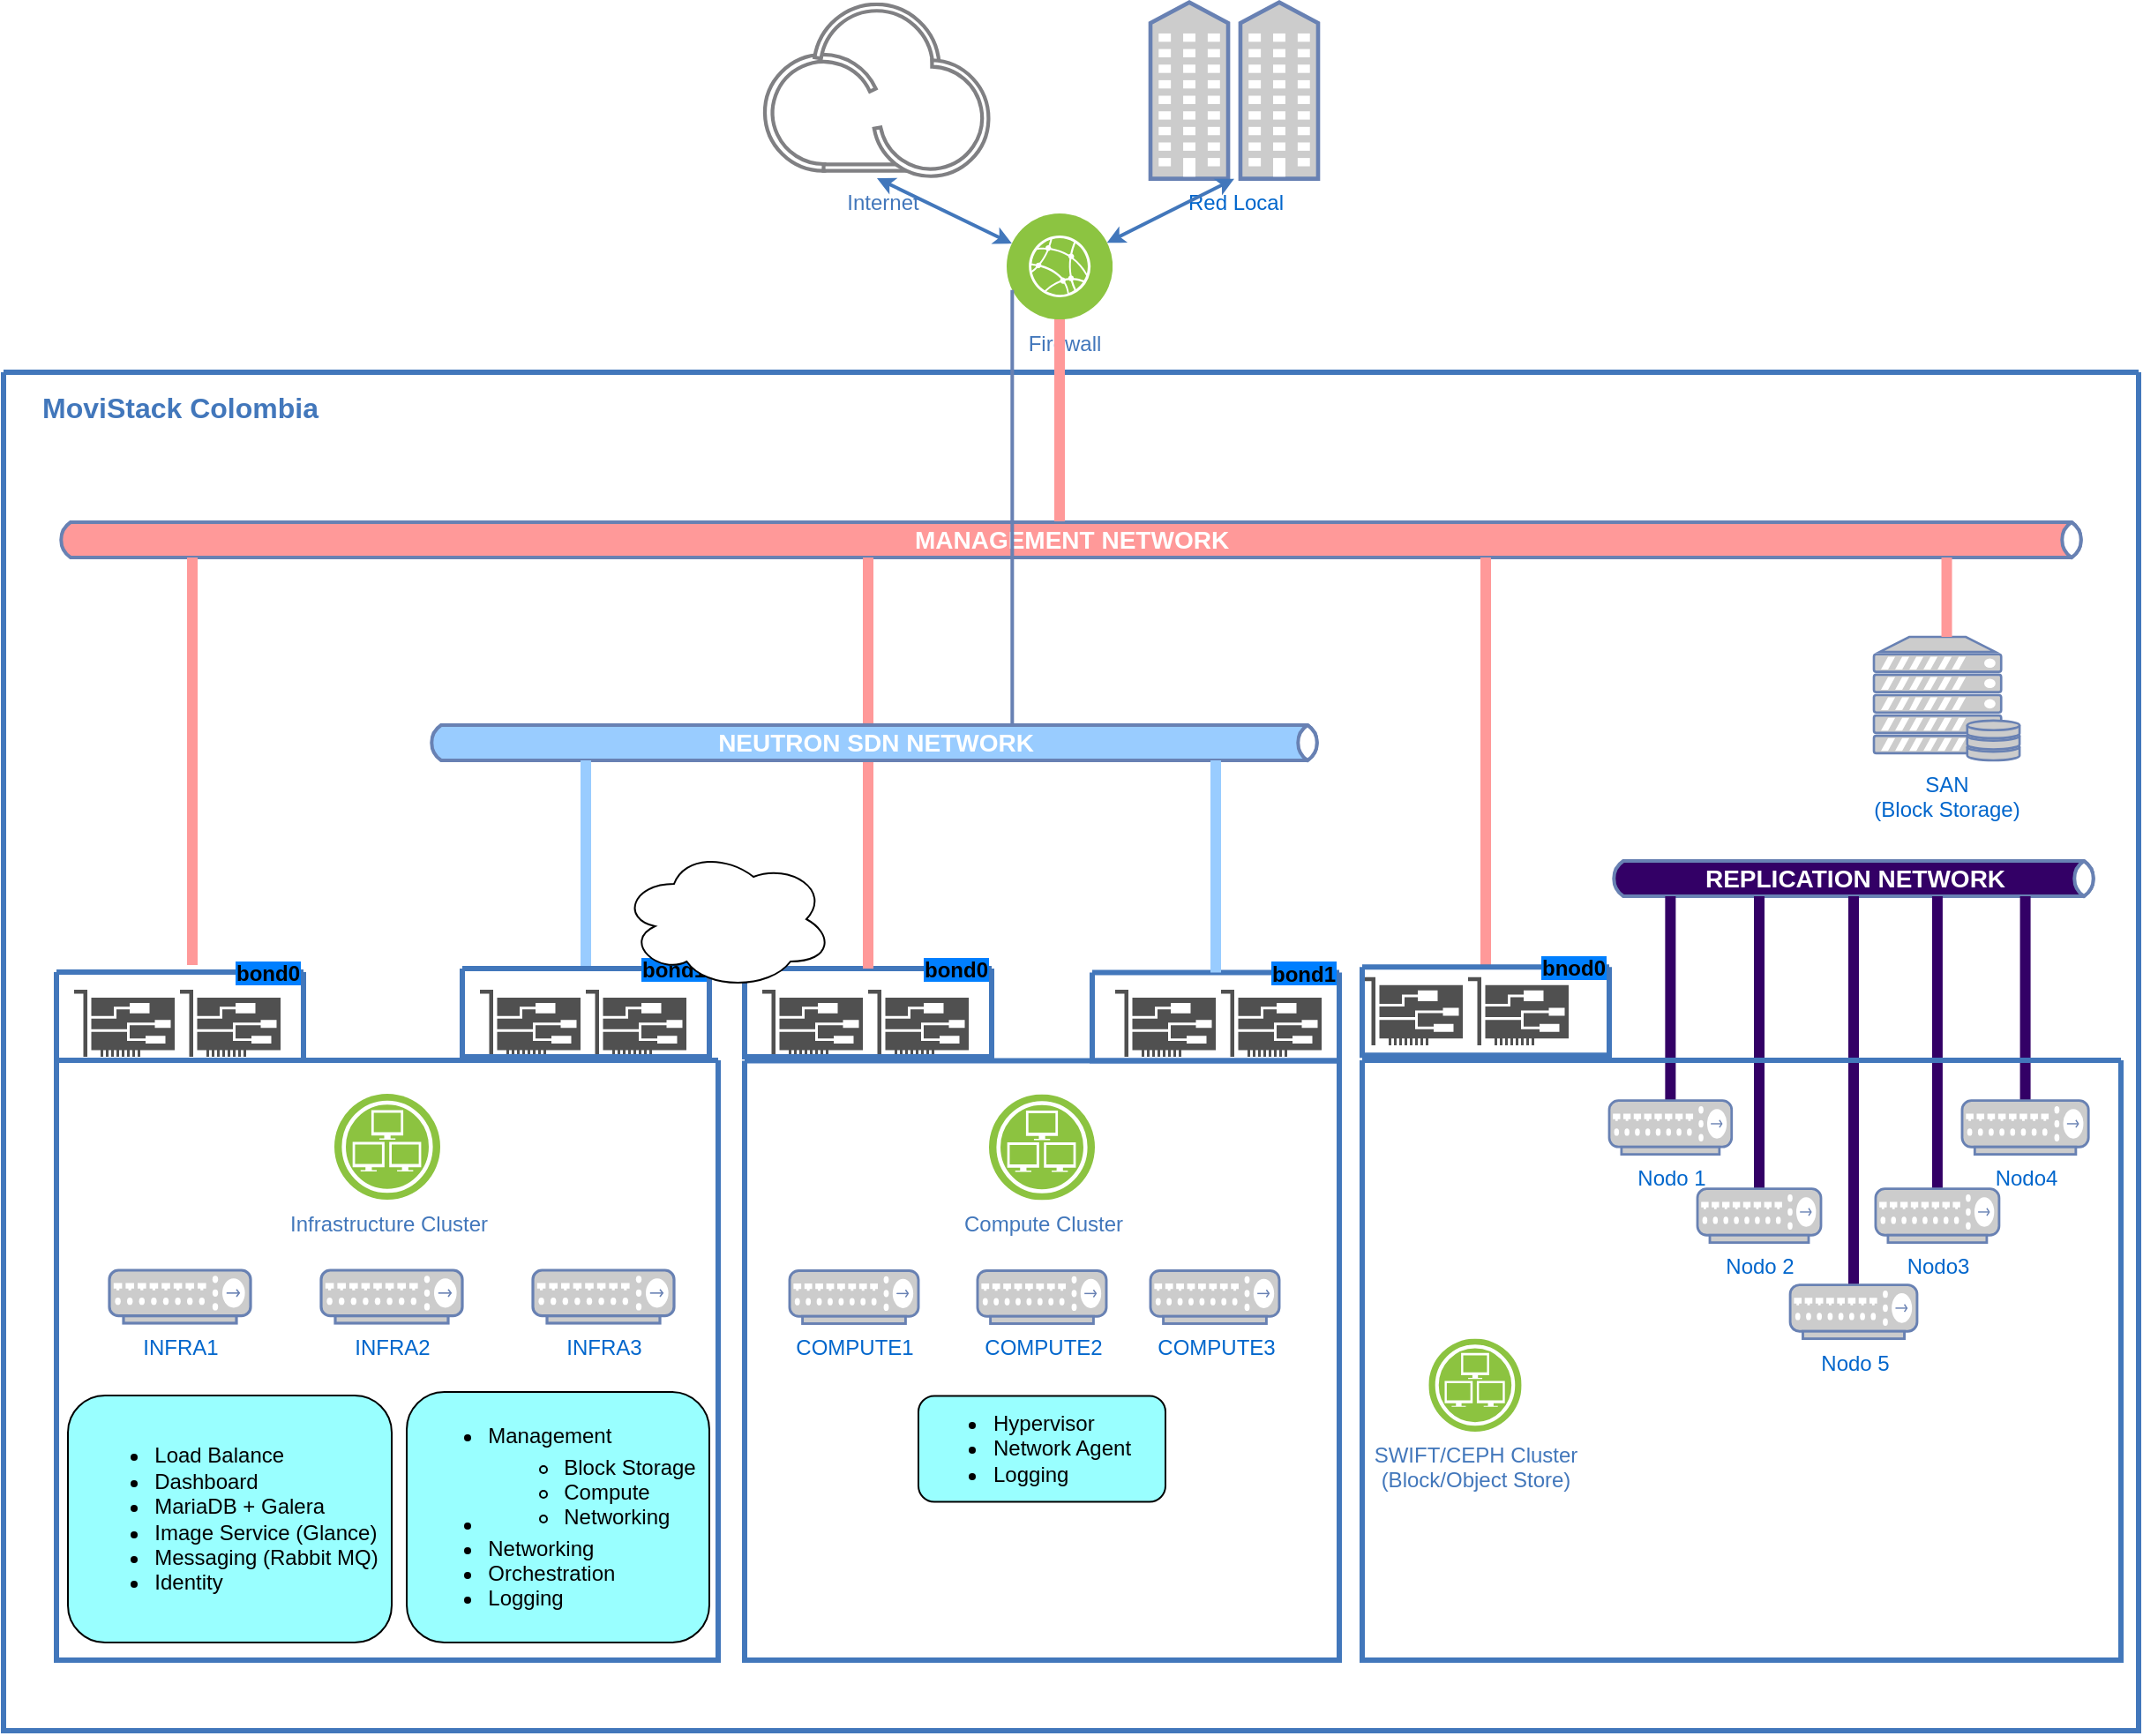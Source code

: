 <mxfile version="13.9.2" type="github">
  <diagram id="2f404044-711c-603c-8f00-f6bb4c023d3c" name="Page-1">
    <mxGraphModel dx="2593" dy="2683" grid="1" gridSize="10" guides="1" tooltips="1" connect="1" arrows="1" fold="1" page="1" pageScale="1" pageWidth="827" pageHeight="1169" background="#ffffff" math="0" shadow="0">
      <root>
        <mxCell id="0" />
        <mxCell id="1" parent="0" />
        <mxCell id="63" value="d" style="swimlane;shadow=0;strokeColor=#4277BB;fillColor=#ffffff;fontColor=none;align=right;startSize=0;collapsible=0;noLabel=1;strokeWidth=3;" parent="1" vertex="1">
          <mxGeometry x="-30" y="-780" width="1210" height="770" as="geometry" />
        </mxCell>
        <mxCell id="107" value="&lt;div&gt;MoviStack Colombia&lt;br&gt;&lt;/div&gt;" style="text;html=1;align=left;verticalAlign=middle;fontColor=#4277BB;shadow=0;dashed=0;strokeColor=none;fillColor=none;labelBackgroundColor=none;fontStyle=1;fontSize=16;spacingLeft=5;" parent="63" vertex="1">
          <mxGeometry x="15" y="10" width="150" height="20" as="geometry" />
        </mxCell>
        <mxCell id="185" style="edgeStyle=orthogonalEdgeStyle;rounded=0;html=1;exitX=0.75;exitY=0;entryX=0.75;entryY=0;labelBackgroundColor=#ffffff;startArrow=classic;startFill=1;startSize=4;endSize=4;jettySize=auto;orthogonalLoop=1;strokeColor=#EDC11C;strokeWidth=2;fontSize=12;fontColor=#4277BB;" parent="63" edge="1">
          <mxGeometry relative="1" as="geometry">
            <mxPoint x="88.416" y="193.167" as="sourcePoint" />
            <mxPoint x="88.416" y="193.167" as="targetPoint" />
          </mxGeometry>
        </mxCell>
        <mxCell id="174" value="" style="swimlane;shadow=0;labelBackgroundColor=#007FFF;strokeColor=#4277BB;fillColor=none;gradientColor=none;fontColor=#000000;align=right;collapsible=0;startSize=0;strokeWidth=3;" parent="63" vertex="1">
          <mxGeometry x="30" y="390" width="375" height="340" as="geometry" />
        </mxCell>
        <mxCell id="176" value="Infrastructure Cluster" style="aspect=fixed;perimeter=ellipsePerimeter;html=1;align=center;shadow=0;dashed=0;image;image=img/lib/ibm/infrastructure/infrastructure_services.svg;labelBackgroundColor=none;strokeColor=#4277BB;strokeWidth=2;fillColor=none;gradientColor=none;fontSize=12;fontColor=#4277BB;" parent="174" vertex="1">
          <mxGeometry x="157.5" y="19" width="60" height="60" as="geometry" />
        </mxCell>
        <mxCell id="r0c3RGa3e9_HJlfcR4p_-209" value="INFRA1" style="fontColor=#0066CC;verticalAlign=top;verticalLabelPosition=bottom;labelPosition=center;align=center;html=1;outlineConnect=0;fillColor=#CCCCCC;strokeColor=#6881B3;gradientColor=none;gradientDirection=north;strokeWidth=2;shape=mxgraph.networks.hub;" parent="174" vertex="1">
          <mxGeometry x="30" y="119" width="80" height="30" as="geometry" />
        </mxCell>
        <mxCell id="r0c3RGa3e9_HJlfcR4p_-224" value="INFRA3" style="fontColor=#0066CC;verticalAlign=top;verticalLabelPosition=bottom;labelPosition=center;align=center;html=1;outlineConnect=0;fillColor=#CCCCCC;strokeColor=#6881B3;gradientColor=none;gradientDirection=north;strokeWidth=2;shape=mxgraph.networks.hub;" parent="174" vertex="1">
          <mxGeometry x="270" y="119" width="80" height="30" as="geometry" />
        </mxCell>
        <mxCell id="r0c3RGa3e9_HJlfcR4p_-223" value="INFRA2" style="fontColor=#0066CC;verticalAlign=top;verticalLabelPosition=bottom;labelPosition=center;align=center;html=1;outlineConnect=0;fillColor=#CCCCCC;strokeColor=#6881B3;gradientColor=none;gradientDirection=north;strokeWidth=2;shape=mxgraph.networks.hub;" parent="174" vertex="1">
          <mxGeometry x="150" y="119" width="80" height="30" as="geometry" />
        </mxCell>
        <mxCell id="TJGVynn4FpxAebqBIFAy-223" value="&lt;div align=&quot;left&quot;&gt;&lt;ul&gt;&lt;li&gt;Load Balance&lt;/li&gt;&lt;li&gt;Dashboard&lt;/li&gt;&lt;li&gt;MariaDB + Galera&lt;/li&gt;&lt;li&gt;Image Service (Glance)&lt;/li&gt;&lt;li&gt;Messaging (Rabbit MQ)&lt;/li&gt;&lt;li&gt;Identity &lt;/li&gt;&lt;/ul&gt;&lt;/div&gt;" style="shape=ext;rounded=1;html=1;whiteSpace=wrap;fillColor=#99FFFF;" parent="174" vertex="1">
          <mxGeometry x="6.5" y="190" width="183.5" height="140" as="geometry" />
        </mxCell>
        <mxCell id="TJGVynn4FpxAebqBIFAy-224" value="&lt;div align=&quot;left&quot;&gt;&lt;ul&gt;&lt;li&gt;Management&lt;/li&gt;&lt;li&gt;&lt;table&gt;&lt;tbody&gt;&lt;tr&gt;&lt;td&gt;&lt;ul&gt;&lt;li&gt;Block Storage&lt;/li&gt;&lt;li&gt;Compute&lt;/li&gt;&lt;li&gt;Networking&lt;/li&gt;&lt;/ul&gt;&lt;/td&gt;&lt;/tr&gt;&lt;/tbody&gt;&lt;/table&gt;&lt;/li&gt;&lt;li&gt;Networking&lt;/li&gt;&lt;li&gt;Orchestration&lt;/li&gt;&lt;li&gt;Logging&lt;/li&gt;&lt;/ul&gt;&lt;/div&gt;" style="shape=ext;rounded=1;html=1;whiteSpace=wrap;fillColor=#99FFFF;" parent="174" vertex="1">
          <mxGeometry x="198.5" y="188" width="171.5" height="142" as="geometry" />
        </mxCell>
        <mxCell id="TJGVynn4FpxAebqBIFAy-228" value="" style="group" parent="63" vertex="1" connectable="0">
          <mxGeometry x="430" y="330" width="337" height="400" as="geometry" />
        </mxCell>
        <mxCell id="TJGVynn4FpxAebqBIFAy-194" value="" style="swimlane;shadow=0;labelBackgroundColor=#007FFF;strokeColor=#4277BB;fillColor=none;gradientColor=none;fontColor=#000000;align=right;collapsible=0;startSize=0;strokeWidth=3;" parent="TJGVynn4FpxAebqBIFAy-228" vertex="1">
          <mxGeometry x="-10" y="60.25" width="337" height="339.75" as="geometry" />
        </mxCell>
        <mxCell id="TJGVynn4FpxAebqBIFAy-195" value="Compute Cluster" style="aspect=fixed;perimeter=ellipsePerimeter;html=1;align=center;shadow=0;dashed=0;image;image=img/lib/ibm/infrastructure/infrastructure_services.svg;labelBackgroundColor=none;strokeColor=#4277BB;strokeWidth=2;fillColor=none;gradientColor=none;fontSize=12;fontColor=#4277BB;" parent="TJGVynn4FpxAebqBIFAy-194" vertex="1">
          <mxGeometry x="138.5" y="19" width="60" height="60" as="geometry" />
        </mxCell>
        <mxCell id="TJGVynn4FpxAebqBIFAy-196" value="COMPUTE1" style="fontColor=#0066CC;verticalAlign=top;verticalLabelPosition=bottom;labelPosition=center;align=center;html=1;outlineConnect=0;fillColor=#CCCCCC;strokeColor=#6881B3;gradientColor=none;gradientDirection=north;strokeWidth=2;shape=mxgraph.networks.hub;" parent="TJGVynn4FpxAebqBIFAy-194" vertex="1">
          <mxGeometry x="25.5" y="119" width="73" height="30" as="geometry" />
        </mxCell>
        <mxCell id="TJGVynn4FpxAebqBIFAy-197" value="COMPUTE3" style="fontColor=#0066CC;verticalAlign=top;verticalLabelPosition=bottom;labelPosition=center;align=center;html=1;outlineConnect=0;fillColor=#CCCCCC;strokeColor=#6881B3;gradientColor=none;gradientDirection=north;strokeWidth=2;shape=mxgraph.networks.hub;" parent="TJGVynn4FpxAebqBIFAy-194" vertex="1">
          <mxGeometry x="230" y="119" width="73" height="30" as="geometry" />
        </mxCell>
        <mxCell id="TJGVynn4FpxAebqBIFAy-198" value="COMPUTE2" style="fontColor=#0066CC;verticalAlign=top;verticalLabelPosition=bottom;labelPosition=center;align=center;html=1;outlineConnect=0;fillColor=#CCCCCC;strokeColor=#6881B3;gradientColor=none;gradientDirection=north;strokeWidth=2;shape=mxgraph.networks.hub;" parent="TJGVynn4FpxAebqBIFAy-194" vertex="1">
          <mxGeometry x="132" y="119" width="73" height="30" as="geometry" />
        </mxCell>
        <mxCell id="TJGVynn4FpxAebqBIFAy-202" value="&lt;ul&gt;&lt;li&gt;Hypervisor&lt;/li&gt;&lt;li&gt;Network Agent&lt;/li&gt;&lt;li&gt;Logging&lt;/li&gt;&lt;/ul&gt;" style="shape=ext;rounded=1;html=1;whiteSpace=wrap;fillColor=#99FFFF;align=left;" parent="TJGVynn4FpxAebqBIFAy-194" vertex="1">
          <mxGeometry x="98.5" y="190" width="140" height="60" as="geometry" />
        </mxCell>
        <mxCell id="TJGVynn4FpxAebqBIFAy-240" value="" style="group" parent="TJGVynn4FpxAebqBIFAy-228" vertex="1" connectable="0">
          <mxGeometry y="20" width="140" height="38" as="geometry" />
        </mxCell>
        <mxCell id="TJGVynn4FpxAebqBIFAy-236" value="" style="pointerEvents=1;shadow=0;dashed=0;html=1;strokeColor=none;fillColor=#505050;labelPosition=center;verticalLabelPosition=bottom;verticalAlign=top;outlineConnect=0;align=center;shape=mxgraph.office.devices.nic;" parent="TJGVynn4FpxAebqBIFAy-240" vertex="1">
          <mxGeometry width="57" height="38" as="geometry" />
        </mxCell>
        <mxCell id="TJGVynn4FpxAebqBIFAy-237" value="" style="pointerEvents=1;shadow=0;dashed=0;html=1;strokeColor=none;fillColor=#505050;labelPosition=center;verticalLabelPosition=bottom;verticalAlign=top;outlineConnect=0;align=center;shape=mxgraph.office.devices.nic;" parent="TJGVynn4FpxAebqBIFAy-240" vertex="1">
          <mxGeometry x="60" width="57" height="38" as="geometry" />
        </mxCell>
        <mxCell id="TJGVynn4FpxAebqBIFAy-241" value="" style="group" parent="TJGVynn4FpxAebqBIFAy-228" vertex="1" connectable="0">
          <mxGeometry x="200" y="20" width="117" height="38" as="geometry" />
        </mxCell>
        <mxCell id="TJGVynn4FpxAebqBIFAy-238" value="" style="pointerEvents=1;shadow=0;dashed=0;html=1;strokeColor=none;fillColor=#505050;labelPosition=center;verticalLabelPosition=bottom;verticalAlign=top;outlineConnect=0;align=center;shape=mxgraph.office.devices.nic;" parent="TJGVynn4FpxAebqBIFAy-241" vertex="1">
          <mxGeometry width="57" height="38" as="geometry" />
        </mxCell>
        <mxCell id="TJGVynn4FpxAebqBIFAy-239" value="" style="pointerEvents=1;shadow=0;dashed=0;html=1;strokeColor=none;fillColor=#505050;labelPosition=center;verticalLabelPosition=bottom;verticalAlign=top;outlineConnect=0;align=center;shape=mxgraph.office.devices.nic;" parent="TJGVynn4FpxAebqBIFAy-241" vertex="1">
          <mxGeometry x="60" width="57" height="38" as="geometry" />
        </mxCell>
        <mxCell id="TJGVynn4FpxAebqBIFAy-313" value="bond0" style="swimlane;shadow=0;labelBackgroundColor=#007FFF;strokeColor=#4277BB;fillColor=none;gradientColor=none;fontColor=#000000;align=right;collapsible=0;startSize=0;strokeWidth=3;" parent="TJGVynn4FpxAebqBIFAy-228" vertex="1">
          <mxGeometry x="-10" y="8" width="140" height="50" as="geometry" />
        </mxCell>
        <mxCell id="TJGVynn4FpxAebqBIFAy-317" value="bond1" style="swimlane;shadow=0;labelBackgroundColor=#007FFF;strokeColor=#4277BB;fillColor=none;gradientColor=none;fontColor=#000000;align=right;collapsible=0;startSize=0;strokeWidth=3;" parent="TJGVynn4FpxAebqBIFAy-228" vertex="1">
          <mxGeometry x="187" y="10.25" width="140" height="50" as="geometry" />
        </mxCell>
        <mxCell id="TJGVynn4FpxAebqBIFAy-234" value="" style="pointerEvents=1;shadow=0;dashed=0;html=1;strokeColor=none;fillColor=#505050;labelPosition=center;verticalLabelPosition=bottom;verticalAlign=top;outlineConnect=0;align=center;shape=mxgraph.office.devices.nic;" parent="63" vertex="1">
          <mxGeometry x="270" y="350" width="57" height="38" as="geometry" />
        </mxCell>
        <mxCell id="TJGVynn4FpxAebqBIFAy-235" value="" style="pointerEvents=1;shadow=0;dashed=0;html=1;strokeColor=none;fillColor=#505050;labelPosition=center;verticalLabelPosition=bottom;verticalAlign=top;outlineConnect=0;align=center;shape=mxgraph.office.devices.nic;" parent="63" vertex="1">
          <mxGeometry x="330" y="350" width="57" height="38" as="geometry" />
        </mxCell>
        <mxCell id="cRJQLeUhSExgf8Py-p7z-206" value="&lt;div&gt;SAN &lt;br&gt;&lt;/div&gt;&lt;div&gt;(Block Storage)&lt;/div&gt;" style="fontColor=#0066CC;verticalAlign=top;verticalLabelPosition=bottom;labelPosition=center;align=center;html=1;outlineConnect=0;fillColor=#CCCCCC;strokeColor=#6881B3;gradientColor=none;gradientDirection=north;strokeWidth=2;shape=mxgraph.networks.server_storage;" parent="63" vertex="1">
          <mxGeometry x="1060" y="150" width="82.54" height="70" as="geometry" />
        </mxCell>
        <mxCell id="TJGVynn4FpxAebqBIFAy-249" value="&lt;font style=&quot;font-size: 14px&quot;&gt;&lt;b&gt;MANAGEMENT NETWORK&lt;/b&gt;&lt;/font&gt;" style="html=1;fillColor=#FF9999;strokeColor=#6881B3;gradientColor=none;gradientDirection=north;strokeWidth=2;shape=mxgraph.networks.bus;gradientColor=none;gradientDirection=north;fontColor=#ffffff;perimeter=backbonePerimeter;backboneSize=20;" parent="63" vertex="1">
          <mxGeometry x="30" y="60" width="1150" height="70" as="geometry" />
        </mxCell>
        <mxCell id="TJGVynn4FpxAebqBIFAy-254" value="" style="strokeColor=#FF9999;edgeStyle=none;rounded=0;endArrow=none;html=1;strokeWidth=6;fillColor=#FFFFFF;exitX=0.55;exitY=-0.08;exitDx=0;exitDy=0;exitPerimeter=0;" parent="63" source="TJGVynn4FpxAebqBIFAy-306" target="TJGVynn4FpxAebqBIFAy-249" edge="1">
          <mxGeometry relative="1" as="geometry">
            <mxPoint x="607.59" y="220" as="sourcePoint" />
          </mxGeometry>
        </mxCell>
        <mxCell id="TJGVynn4FpxAebqBIFAy-255" value="" style="strokeColor=#FF9999;edgeStyle=none;rounded=0;endArrow=none;html=1;strokeWidth=6;exitX=0.5;exitY=0;exitDx=0;exitDy=0;" parent="63" source="TJGVynn4FpxAebqBIFAy-313" target="TJGVynn4FpxAebqBIFAy-249" edge="1">
          <mxGeometry relative="1" as="geometry">
            <mxPoint x="667.59" y="220" as="sourcePoint" />
          </mxGeometry>
        </mxCell>
        <mxCell id="TJGVynn4FpxAebqBIFAy-256" value="" style="strokeColor=#FF9999;edgeStyle=none;rounded=0;endArrow=none;html=1;strokeWidth=6;exitX=0.5;exitY=0;exitDx=0;exitDy=0;" parent="63" source="TJGVynn4FpxAebqBIFAy-319" target="TJGVynn4FpxAebqBIFAy-249" edge="1">
          <mxGeometry relative="1" as="geometry">
            <mxPoint x="727.59" y="220" as="sourcePoint" />
          </mxGeometry>
        </mxCell>
        <mxCell id="TJGVynn4FpxAebqBIFAy-274" value="&lt;b&gt;&lt;font style=&quot;font-size: 14px&quot;&gt;NEUTRON SDN NETWORK&lt;/font&gt;&lt;/b&gt;" style="html=1;fillColor=#99CCFF;strokeColor=#6881B3;gradientColor=none;gradientDirection=north;strokeWidth=2;shape=mxgraph.networks.bus;gradientColor=none;gradientDirection=north;fontColor=#ffffff;perimeter=backbonePerimeter;backboneSize=20;" parent="63" vertex="1">
          <mxGeometry x="240" y="200" width="507" height="20" as="geometry" />
        </mxCell>
        <mxCell id="TJGVynn4FpxAebqBIFAy-279" value="" style="strokeColor=#99CCFF;edgeStyle=none;rounded=0;endArrow=none;html=1;strokeWidth=6;fillColor=#99CCFF;exitX=0.5;exitY=0;exitDx=0;exitDy=0;" parent="63" source="TJGVynn4FpxAebqBIFAy-315" target="TJGVynn4FpxAebqBIFAy-274" edge="1">
          <mxGeometry relative="1" as="geometry">
            <mxPoint x="330" y="295.5" as="sourcePoint" />
          </mxGeometry>
        </mxCell>
        <mxCell id="TJGVynn4FpxAebqBIFAy-280" value="" style="strokeColor=#99CCFF;edgeStyle=none;rounded=0;endArrow=none;html=1;strokeWidth=6;fillColor=#99CCFF;exitX=0.5;exitY=0;exitDx=0;exitDy=0;" parent="63" source="TJGVynn4FpxAebqBIFAy-317" target="TJGVynn4FpxAebqBIFAy-274" edge="1">
          <mxGeometry relative="1" as="geometry">
            <mxPoint x="390" y="295.5" as="sourcePoint" />
          </mxGeometry>
        </mxCell>
        <mxCell id="TJGVynn4FpxAebqBIFAy-286" value="" style="strokeColor=#FF9999;edgeStyle=none;rounded=0;endArrow=none;html=1;strokeWidth=6;" parent="63" source="cRJQLeUhSExgf8Py-p7z-206" edge="1" target="TJGVynn4FpxAebqBIFAy-249">
          <mxGeometry relative="1" as="geometry">
            <mxPoint x="1100" y="520.001" as="sourcePoint" />
            <mxPoint x="1100" y="129" as="targetPoint" />
          </mxGeometry>
        </mxCell>
        <mxCell id="TJGVynn4FpxAebqBIFAy-287" value="&lt;b&gt;&lt;font style=&quot;font-size: 14px&quot;&gt;REPLICATION NETWORK&lt;/font&gt;&lt;/b&gt;" style="html=1;fillColor=#330066;strokeColor=#6881B3;gradientColor=none;gradientDirection=north;strokeWidth=2;shape=mxgraph.networks.bus;gradientColor=none;gradientDirection=north;fontColor=#ffffff;perimeter=backbonePerimeter;backboneSize=20;" parent="63" vertex="1">
          <mxGeometry x="910" y="230" width="277" height="114" as="geometry" />
        </mxCell>
        <mxCell id="TJGVynn4FpxAebqBIFAy-292" value="" style="strokeColor=#330066;edgeStyle=none;rounded=0;endArrow=none;html=1;strokeWidth=6;fillColor=#FFFFFF;" parent="63" source="cRJQLeUhSExgf8Py-p7z-207" target="TJGVynn4FpxAebqBIFAy-287" edge="1">
          <mxGeometry relative="1" as="geometry">
            <mxPoint x="970" y="470" as="sourcePoint" />
          </mxGeometry>
        </mxCell>
        <mxCell id="TJGVynn4FpxAebqBIFAy-293" value="" style="strokeColor=#330066;edgeStyle=none;rounded=0;endArrow=none;html=1;strokeWidth=6;fillColor=#FFFFFF;exitX=0.5;exitY=0;exitDx=0;exitDy=0;exitPerimeter=0;" parent="63" source="cRJQLeUhSExgf8Py-p7z-208" target="TJGVynn4FpxAebqBIFAy-287" edge="1">
          <mxGeometry relative="1" as="geometry">
            <mxPoint x="1030" y="470" as="sourcePoint" />
          </mxGeometry>
        </mxCell>
        <mxCell id="TJGVynn4FpxAebqBIFAy-294" value="" style="strokeColor=#330066;edgeStyle=none;rounded=0;endArrow=none;html=1;strokeWidth=6;fillColor=#FFFFFF;" parent="63" source="cRJQLeUhSExgf8Py-p7z-209" target="TJGVynn4FpxAebqBIFAy-287" edge="1">
          <mxGeometry relative="1" as="geometry">
            <mxPoint x="1090" y="470" as="sourcePoint" />
          </mxGeometry>
        </mxCell>
        <mxCell id="TJGVynn4FpxAebqBIFAy-300" value="" style="strokeColor=#330066;edgeStyle=none;rounded=0;endArrow=none;html=1;strokeWidth=6;fillColor=#FFFFFF;exitX=0.5;exitY=0;exitDx=0;exitDy=0;exitPerimeter=0;" parent="63" source="TJGVynn4FpxAebqBIFAy-297" target="TJGVynn4FpxAebqBIFAy-287" edge="1">
          <mxGeometry relative="1" as="geometry">
            <mxPoint x="1090" y="609" as="sourcePoint" />
            <mxPoint x="1080.005" y="388.001" as="targetPoint" />
          </mxGeometry>
        </mxCell>
        <mxCell id="TJGVynn4FpxAebqBIFAy-298" value="" style="strokeColor=#330066;edgeStyle=none;rounded=0;endArrow=none;html=1;strokeWidth=6;fillColor=#FFFFFF;exitX=0.5;exitY=0;exitDx=0;exitDy=0;exitPerimeter=0;" parent="63" source="TJGVynn4FpxAebqBIFAy-296" target="TJGVynn4FpxAebqBIFAy-287" edge="1">
          <mxGeometry relative="1" as="geometry">
            <mxPoint x="996" y="610" as="sourcePoint" />
            <mxPoint x="995.585" y="389" as="targetPoint" />
          </mxGeometry>
        </mxCell>
        <mxCell id="cRJQLeUhSExgf8Py-p7z-227" value="" style="swimlane;shadow=0;labelBackgroundColor=#007FFF;strokeColor=#4277BB;fillColor=none;gradientColor=none;fontColor=#000000;align=right;collapsible=0;startSize=0;strokeWidth=3;" parent="63" vertex="1">
          <mxGeometry x="770" y="390" width="430" height="340" as="geometry" />
        </mxCell>
        <mxCell id="cRJQLeUhSExgf8Py-p7z-207" value="Nodo 1" style="fontColor=#0066CC;verticalAlign=top;verticalLabelPosition=bottom;labelPosition=center;align=center;html=1;outlineConnect=0;fillColor=#CCCCCC;strokeColor=#6881B3;gradientColor=none;gradientDirection=north;strokeWidth=2;shape=mxgraph.networks.hub;" parent="cRJQLeUhSExgf8Py-p7z-227" vertex="1">
          <mxGeometry x="140" y="22.84" width="69.37" height="30.48" as="geometry" />
        </mxCell>
        <mxCell id="cRJQLeUhSExgf8Py-p7z-208" value="&lt;div&gt;Nodo 2&lt;/div&gt;&lt;div&gt;&lt;br&gt;&lt;/div&gt;" style="fontColor=#0066CC;verticalAlign=top;verticalLabelPosition=bottom;labelPosition=center;align=center;html=1;outlineConnect=0;fillColor=#CCCCCC;strokeColor=#6881B3;gradientColor=none;gradientDirection=north;strokeWidth=2;shape=mxgraph.networks.hub;" parent="cRJQLeUhSExgf8Py-p7z-227" vertex="1">
          <mxGeometry x="190" y="72.84" width="70" height="30.48" as="geometry" />
        </mxCell>
        <mxCell id="cRJQLeUhSExgf8Py-p7z-209" value="Nodo 5" style="fontColor=#0066CC;verticalAlign=top;verticalLabelPosition=bottom;labelPosition=center;align=center;html=1;outlineConnect=0;fillColor=#CCCCCC;strokeColor=#6881B3;gradientColor=none;gradientDirection=north;strokeWidth=2;shape=mxgraph.networks.hub;" parent="cRJQLeUhSExgf8Py-p7z-227" vertex="1">
          <mxGeometry x="242.55" y="127.33" width="71.91" height="30.48" as="geometry" />
        </mxCell>
        <mxCell id="cRJQLeUhSExgf8Py-p7z-229" value="&lt;div&gt;SWIFT/CEPH Cluster&lt;/div&gt;&lt;div&gt;(Block/Object Store)&lt;br&gt;&lt;/div&gt;" style="aspect=fixed;perimeter=ellipsePerimeter;html=1;align=center;shadow=0;dashed=0;image;image=img/lib/ibm/infrastructure/infrastructure_services.svg;labelBackgroundColor=none;strokeColor=#4277BB;strokeWidth=2;fillColor=none;gradientColor=none;fontSize=12;fontColor=#4277BB;" parent="cRJQLeUhSExgf8Py-p7z-227" vertex="1">
          <mxGeometry x="37.653" y="157.809" width="52.668" height="52.668" as="geometry" />
        </mxCell>
        <mxCell id="TJGVynn4FpxAebqBIFAy-296" value="Nodo3" style="fontColor=#0066CC;verticalAlign=top;verticalLabelPosition=bottom;labelPosition=center;align=center;html=1;outlineConnect=0;fillColor=#CCCCCC;strokeColor=#6881B3;gradientColor=none;gradientDirection=north;strokeWidth=2;shape=mxgraph.networks.hub;" parent="cRJQLeUhSExgf8Py-p7z-227" vertex="1">
          <mxGeometry x="290.96" y="72.84" width="70" height="30.48" as="geometry" />
        </mxCell>
        <mxCell id="TJGVynn4FpxAebqBIFAy-297" value="Nodo4" style="fontColor=#0066CC;verticalAlign=top;verticalLabelPosition=bottom;labelPosition=center;align=center;html=1;outlineConnect=0;fillColor=#CCCCCC;strokeColor=#6881B3;gradientColor=none;gradientDirection=north;strokeWidth=2;shape=mxgraph.networks.hub;" parent="cRJQLeUhSExgf8Py-p7z-227" vertex="1">
          <mxGeometry x="340" y="22.84" width="71.59" height="30.48" as="geometry" />
        </mxCell>
        <mxCell id="TJGVynn4FpxAebqBIFAy-305" value="" style="group;shadow=0;" parent="63" vertex="1" connectable="0">
          <mxGeometry x="40" y="350" width="117" height="38" as="geometry" />
        </mxCell>
        <mxCell id="TJGVynn4FpxAebqBIFAy-232" value="" style="pointerEvents=1;shadow=0;dashed=0;html=1;strokeColor=none;fillColor=#505050;labelPosition=center;verticalLabelPosition=bottom;verticalAlign=top;outlineConnect=0;align=center;shape=mxgraph.office.devices.nic;" parent="TJGVynn4FpxAebqBIFAy-305" vertex="1">
          <mxGeometry width="57" height="38" as="geometry" />
        </mxCell>
        <mxCell id="TJGVynn4FpxAebqBIFAy-233" value="" style="pointerEvents=1;shadow=0;dashed=0;html=1;strokeColor=none;fillColor=#505050;labelPosition=center;verticalLabelPosition=bottom;verticalAlign=top;outlineConnect=0;align=center;shape=mxgraph.office.devices.nic;" parent="TJGVynn4FpxAebqBIFAy-305" vertex="1">
          <mxGeometry x="60" width="57" height="38" as="geometry" />
        </mxCell>
        <mxCell id="TJGVynn4FpxAebqBIFAy-306" value="bond0" style="swimlane;shadow=0;labelBackgroundColor=#007FFF;strokeColor=#4277BB;fillColor=none;gradientColor=none;fontColor=#000000;align=right;collapsible=0;startSize=0;strokeWidth=3;" parent="63" vertex="1">
          <mxGeometry x="30" y="340" width="140" height="50" as="geometry" />
        </mxCell>
        <mxCell id="TJGVynn4FpxAebqBIFAy-315" value="bond1" style="swimlane;shadow=0;labelBackgroundColor=#007FFF;strokeColor=#4277BB;fillColor=none;gradientColor=none;fontColor=#000000;align=right;collapsible=0;startSize=0;strokeWidth=3;" parent="63" vertex="1">
          <mxGeometry x="260" y="338" width="140" height="50" as="geometry" />
        </mxCell>
        <mxCell id="TJGVynn4FpxAebqBIFAy-245" value="" style="group" parent="63" vertex="1" connectable="0">
          <mxGeometry x="770" y="342.851" width="140" height="44.299" as="geometry" />
        </mxCell>
        <mxCell id="TJGVynn4FpxAebqBIFAy-246" value="" style="pointerEvents=1;shadow=0;dashed=0;html=1;strokeColor=none;fillColor=#505050;labelPosition=center;verticalLabelPosition=bottom;verticalAlign=top;outlineConnect=0;align=center;shape=mxgraph.office.devices.nic;" parent="TJGVynn4FpxAebqBIFAy-245" vertex="1">
          <mxGeometry width="57" height="38.606" as="geometry" />
        </mxCell>
        <mxCell id="TJGVynn4FpxAebqBIFAy-247" value="" style="pointerEvents=1;shadow=0;dashed=0;html=1;strokeColor=none;fillColor=#505050;labelPosition=center;verticalLabelPosition=bottom;verticalAlign=top;outlineConnect=0;align=center;shape=mxgraph.office.devices.nic;" parent="TJGVynn4FpxAebqBIFAy-245" vertex="1">
          <mxGeometry x="60" width="57" height="38.606" as="geometry" />
        </mxCell>
        <mxCell id="TJGVynn4FpxAebqBIFAy-319" value="bnod0" style="swimlane;shadow=0;labelBackgroundColor=#007FFF;strokeColor=#4277BB;fillColor=none;gradientColor=none;fontColor=#000000;align=right;collapsible=0;startSize=0;strokeWidth=3;" parent="TJGVynn4FpxAebqBIFAy-245" vertex="1">
          <mxGeometry y="-5.701" width="140" height="50" as="geometry" />
        </mxCell>
        <mxCell id="160" value="&lt;div&gt;Internet&lt;/div&gt;&lt;div&gt;&lt;br&gt;&lt;/div&gt;" style="aspect=fixed;perimeter=ellipsePerimeter;html=1;align=center;shadow=0;image;image=img/lib/ibm/miscellaneous/ibm_public_cloud.svg;labelBackgroundColor=none;strokeColor=none;strokeWidth=2;fillColor=#808080;gradientColor=none;fontSize=12;fontColor=#4277BB;rounded=0;verticalAlign=top;spacingLeft=5;labelPosition=center;verticalLabelPosition=bottom;" parent="1" vertex="1">
          <mxGeometry x="400" y="-989.67" width="130" height="99.67" as="geometry" />
        </mxCell>
        <mxCell id="TJGVynn4FpxAebqBIFAy-191" value="Red Local" style="fontColor=#0066CC;verticalAlign=top;verticalLabelPosition=bottom;labelPosition=center;align=center;html=1;outlineConnect=0;fillColor=#CCCCCC;strokeColor=#6881B3;gradientColor=none;gradientDirection=north;strokeWidth=2;shape=mxgraph.networks.community;" parent="1" vertex="1">
          <mxGeometry x="620" y="-989.67" width="95" height="100" as="geometry" />
        </mxCell>
        <mxCell id="189" style="rounded=0;html=1;labelBackgroundColor=#ffffff;startArrow=classic;startFill=1;startSize=4;endSize=4;jettySize=auto;orthogonalLoop=1;strokeColor=#4277BB;strokeWidth=2;fontSize=12;fontColor=#4277BB;exitX=0.5;exitY=1;exitDx=0;exitDy=0;" parent="1" source="160" target="119" edge="1">
          <mxGeometry relative="1" as="geometry">
            <mxPoint x="290" y="-450.286" as="sourcePoint" />
          </mxGeometry>
        </mxCell>
        <mxCell id="TJGVynn4FpxAebqBIFAy-193" style="rounded=0;html=1;labelBackgroundColor=#ffffff;startArrow=classic;startFill=1;startSize=4;endSize=4;jettySize=auto;orthogonalLoop=1;strokeColor=#4277BB;strokeWidth=2;fontSize=12;fontColor=#4277BB;exitX=0.5;exitY=1;exitDx=0;exitDy=0;exitPerimeter=0;" parent="1" source="TJGVynn4FpxAebqBIFAy-191" target="119" edge="1">
          <mxGeometry relative="1" as="geometry">
            <mxPoint x="960" y="-530" as="sourcePoint" />
            <mxPoint x="1015.129" y="-432.185" as="targetPoint" />
          </mxGeometry>
        </mxCell>
        <mxCell id="SeSFRoiLDgbgNTrrPA3n-191" value="" style="ellipse;shape=cloud;whiteSpace=wrap;html=1;" vertex="1" parent="1">
          <mxGeometry x="320" y="-510" width="120" height="80" as="geometry" />
        </mxCell>
        <mxCell id="119" value="Firewall" style="aspect=fixed;perimeter=ellipsePerimeter;html=1;align=center;shadow=0;image;image=img/lib/ibm/infrastructure/edge_services.svg;labelBackgroundColor=none;strokeColor=none;strokeWidth=2;fillColor=#808080;gradientColor=none;fontSize=12;fontColor=#4277BB;rounded=0;verticalAlign=top;spacingLeft=5;" parent="1" vertex="1">
          <mxGeometry x="538.5" y="-870" width="60" height="60" as="geometry" />
        </mxCell>
        <mxCell id="TJGVynn4FpxAebqBIFAy-250" value="" style="strokeColor=#FF9999;edgeStyle=none;rounded=0;endArrow=none;html=1;strokeWidth=6;exitX=0.5;exitY=1;exitDx=0;exitDy=0;" parent="1" source="119" target="TJGVynn4FpxAebqBIFAy-249" edge="1">
          <mxGeometry relative="1" as="geometry">
            <mxPoint x="577.59" y="-710" as="sourcePoint" />
          </mxGeometry>
        </mxCell>
        <mxCell id="TJGVynn4FpxAebqBIFAy-276" value="" style="strokeColor=#6881B3;edgeStyle=none;rounded=0;endArrow=none;html=1;strokeWidth=2;exitX=0;exitY=0.75;exitDx=0;exitDy=0;" parent="1" source="119" target="TJGVynn4FpxAebqBIFAy-274" edge="1">
          <mxGeometry relative="1" as="geometry">
            <mxPoint x="360" y="-634.5" as="sourcePoint" />
          </mxGeometry>
        </mxCell>
      </root>
    </mxGraphModel>
  </diagram>
</mxfile>
